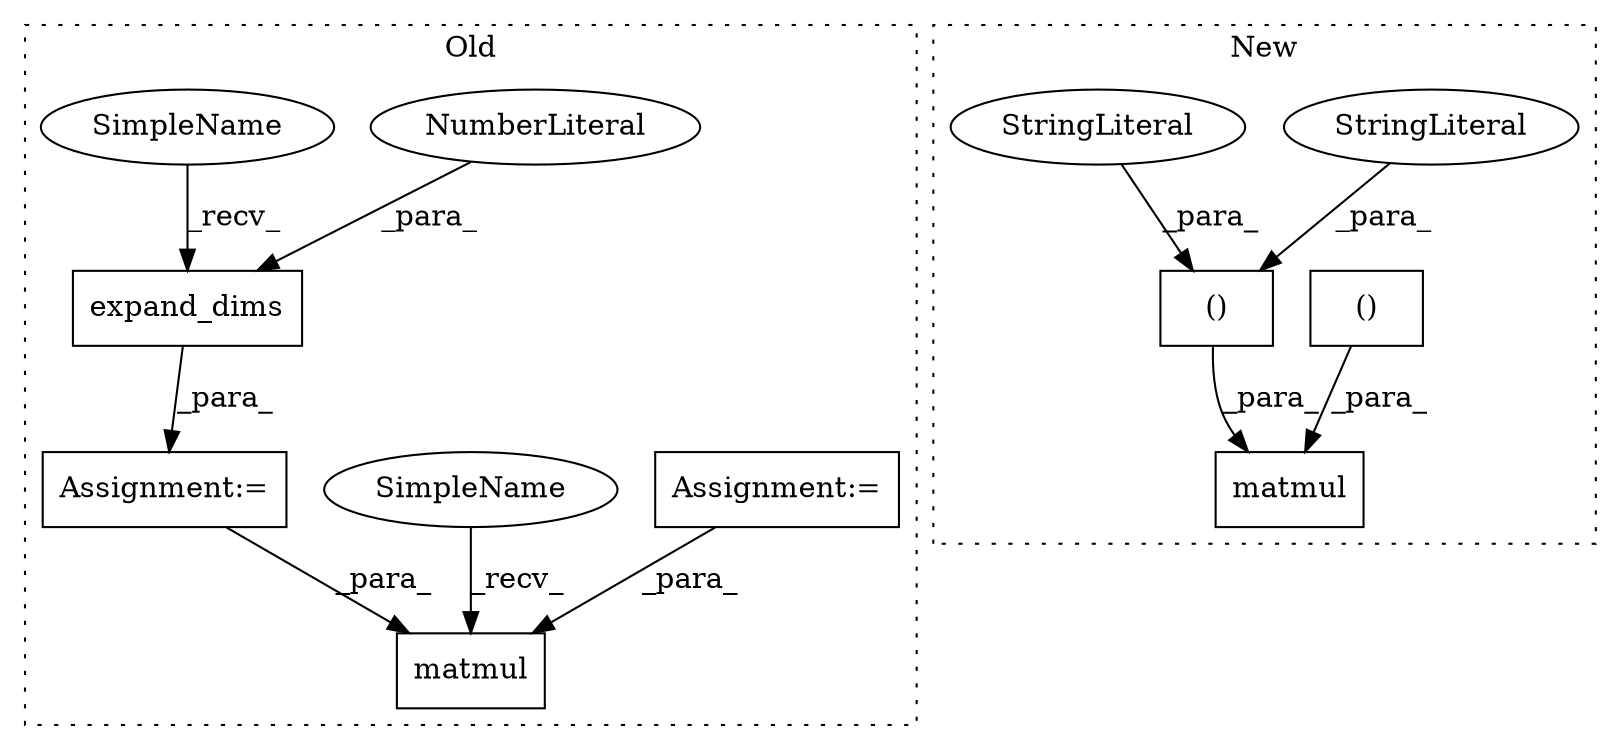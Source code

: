 digraph G {
subgraph cluster0 {
1 [label="expand_dims" a="32" s="26678,26696" l="12,1" shape="box"];
3 [label="matmul" a="32" s="26853,26947" l="7,1" shape="box"];
4 [label="NumberLiteral" a="34" s="26695" l="1" shape="ellipse"];
5 [label="Assignment:=" a="7" s="26042" l="1" shape="box"];
6 [label="Assignment:=" a="7" s="26631" l="1" shape="box"];
11 [label="SimpleName" a="42" s="26842" l="10" shape="ellipse"];
12 [label="SimpleName" a="42" s="26667" l="10" shape="ellipse"];
label = "Old";
style="dotted";
}
subgraph cluster1 {
2 [label="matmul" a="32" s="18492,18510" l="7,1" shape="box"];
7 [label="()" a="106" s="18398" l="62" shape="box"];
8 [label="StringLiteral" a="45" s="18444" l="16" shape="ellipse"];
9 [label="()" a="106" s="18334" l="27" shape="box"];
10 [label="StringLiteral" a="45" s="18398" l="16" shape="ellipse"];
label = "New";
style="dotted";
}
1 -> 6 [label="_para_"];
4 -> 1 [label="_para_"];
5 -> 3 [label="_para_"];
6 -> 3 [label="_para_"];
7 -> 2 [label="_para_"];
8 -> 7 [label="_para_"];
9 -> 2 [label="_para_"];
10 -> 7 [label="_para_"];
11 -> 3 [label="_recv_"];
12 -> 1 [label="_recv_"];
}